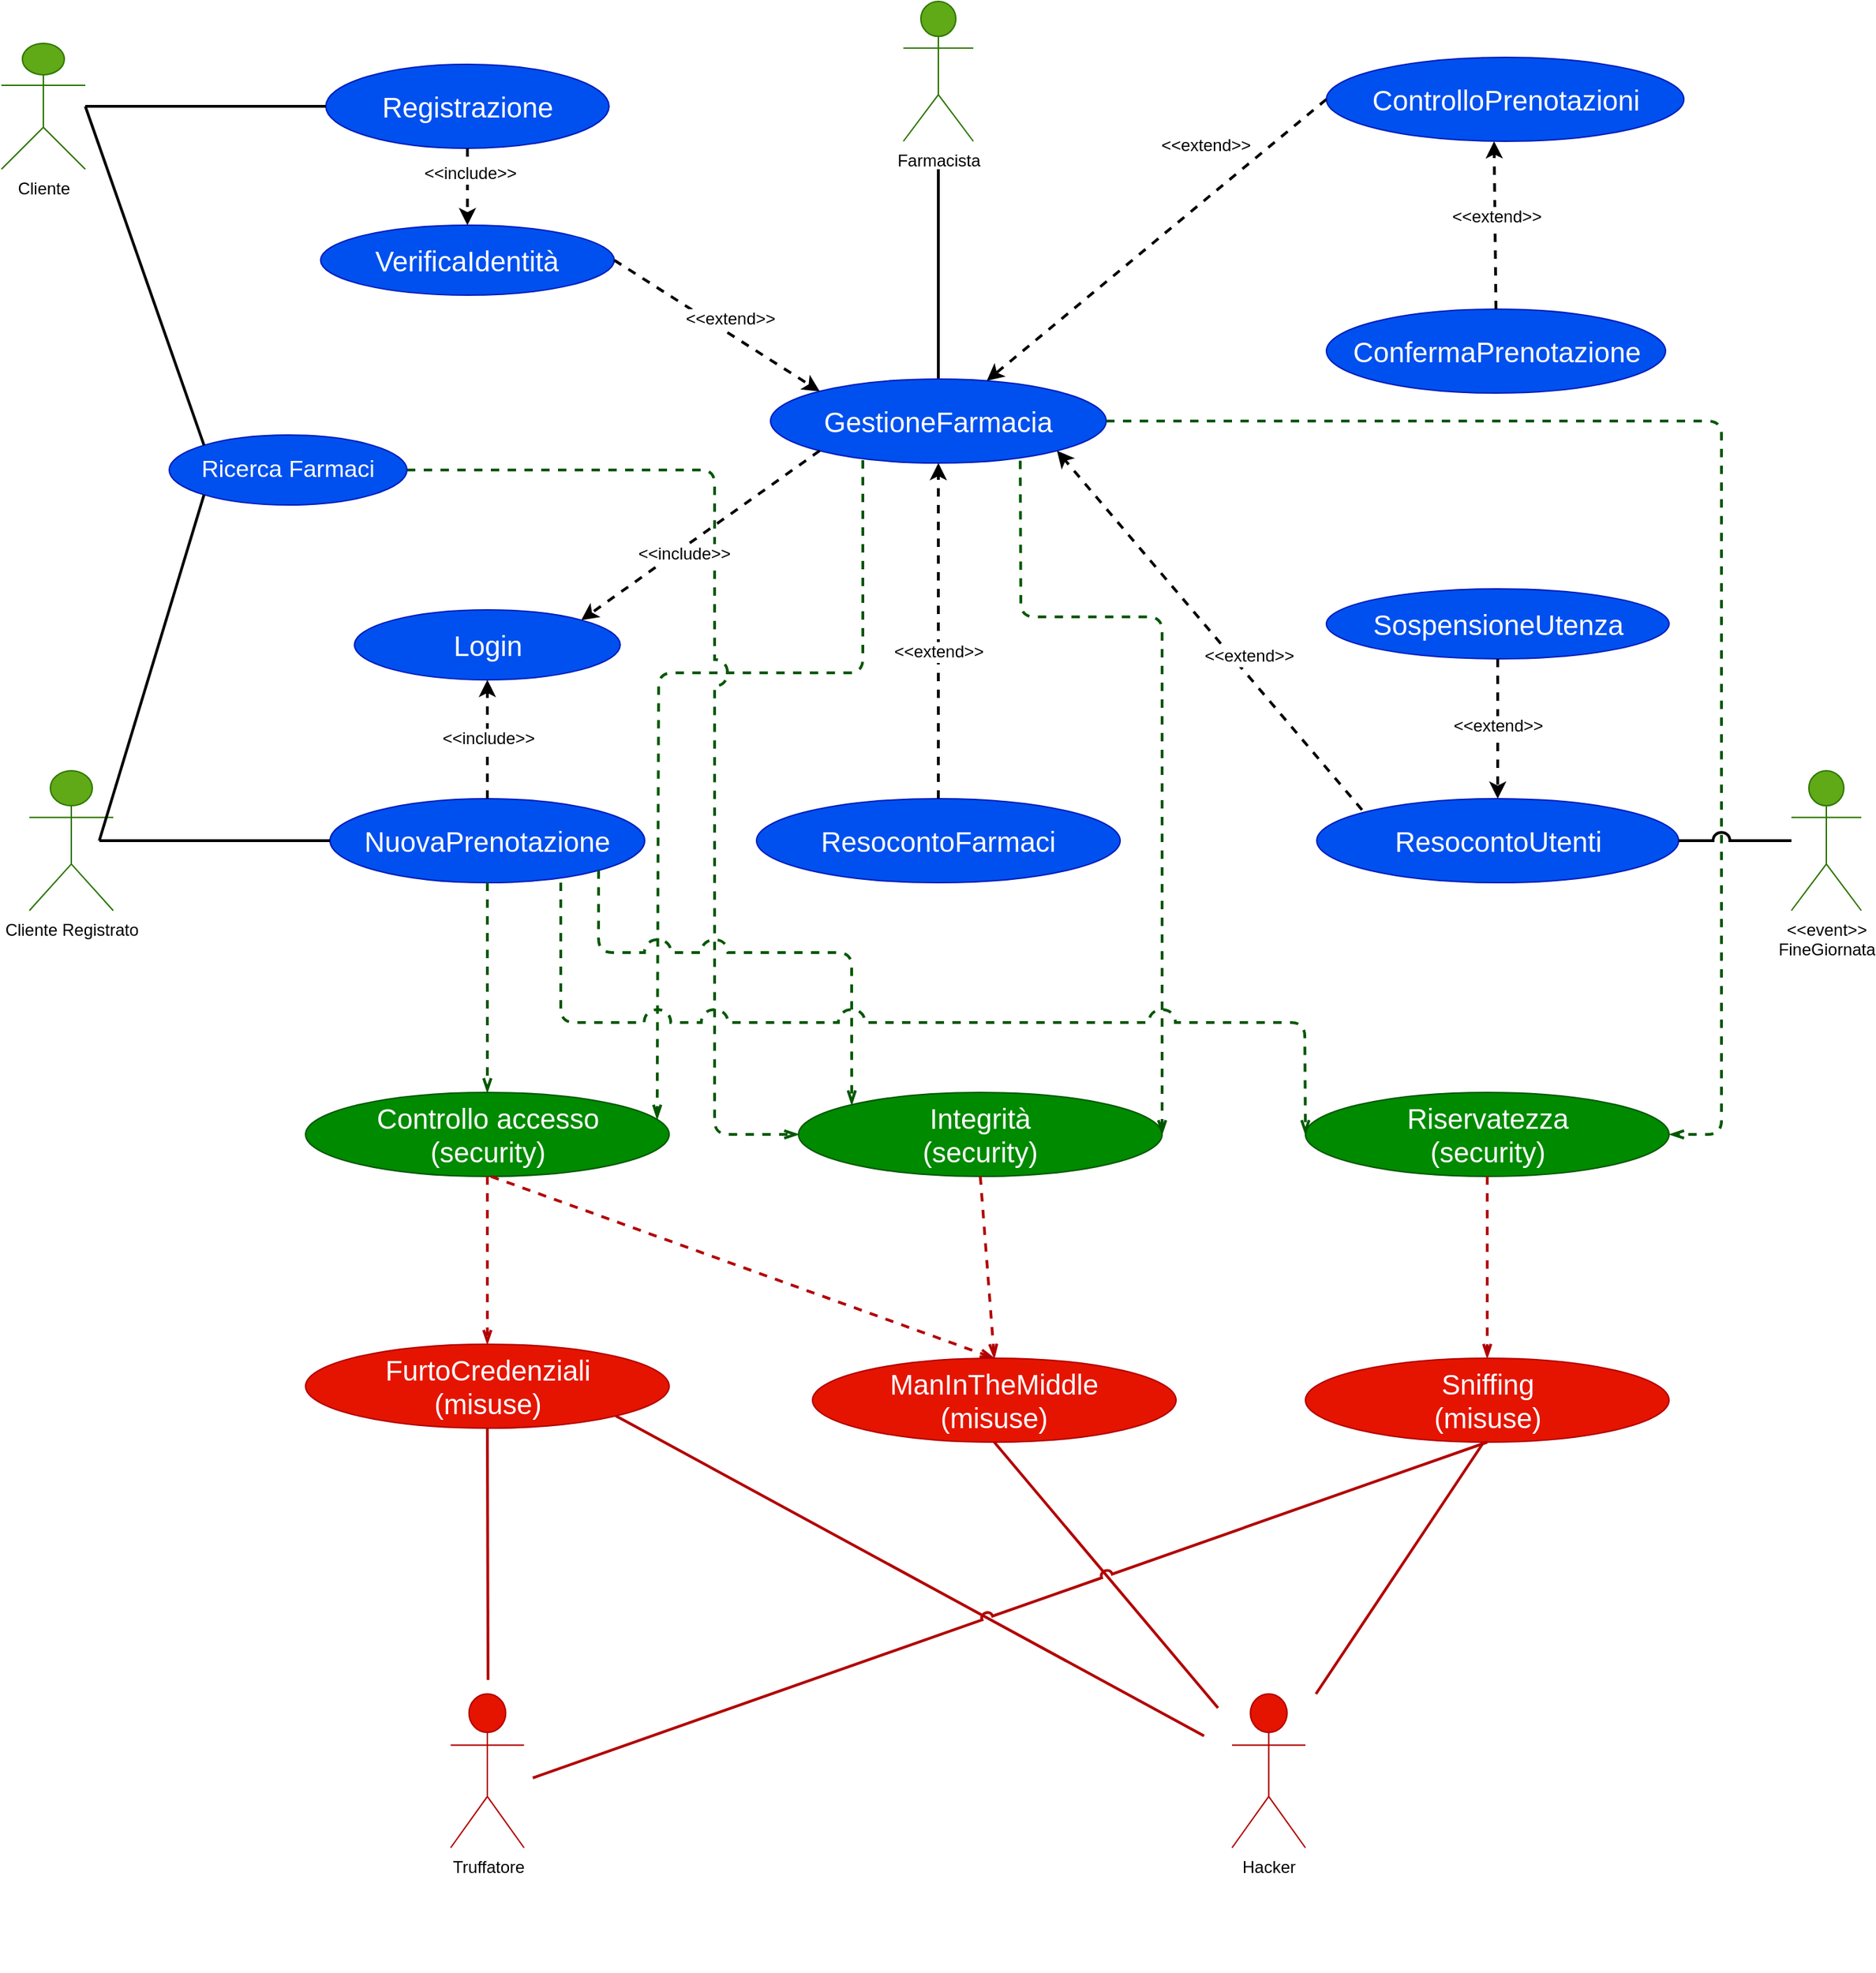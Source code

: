 <mxfile version="14.6.0" type="device"><diagram id="zhWC59HeOvKLoK2CXB_R" name="Page-1"><mxGraphModel dx="1550" dy="828" grid="1" gridSize="10" guides="1" tooltips="1" connect="1" arrows="1" fold="1" page="1" pageScale="1" pageWidth="850" pageHeight="1100" math="0" shadow="0"><root><mxCell id="0"/><mxCell id="1" parent="0"/><mxCell id="ZKd7eqSZ4Y2QXAqBUfFo-42" value="" style="endArrow=openThin;html=1;strokeWidth=2;exitX=0.275;exitY=0.967;exitDx=0;exitDy=0;fillColor=#008a00;strokeColor=#005700;exitPerimeter=0;endFill=0;jumpStyle=arc;jumpSize=17;entryX=0.967;entryY=0.317;entryDx=0;entryDy=0;entryPerimeter=0;dashed=1;" parent="1" source="ZKd7eqSZ4Y2QXAqBUfFo-5" target="ZKd7eqSZ4Y2QXAqBUfFo-40" edge="1"><mxGeometry width="50" height="50" relative="1" as="geometry"><mxPoint x="944.675" y="757.678" as="sourcePoint"/><mxPoint x="990" y="1060" as="targetPoint"/><Array as="points"><mxPoint x="1136" y="750"/><mxPoint x="990" y="750"/></Array></mxGeometry></mxCell><mxCell id="ZKd7eqSZ4Y2QXAqBUfFo-48" value="" style="endArrow=openThin;html=1;strokeWidth=2;exitX=1;exitY=0.5;exitDx=0;exitDy=0;fillColor=#008a00;strokeColor=#005700;entryX=0;entryY=0.5;entryDx=0;entryDy=0;endFill=0;dashed=1;jumpStyle=arc;jumpSize=17;" parent="1" source="ZKd7eqSZ4Y2QXAqBUfFo-15" target="ZKd7eqSZ4Y2QXAqBUfFo-43" edge="1"><mxGeometry width="50" height="50" relative="1" as="geometry"><mxPoint x="1176" y="638.02" as="sourcePoint"/><mxPoint x="999.424" y="1068.787" as="targetPoint"/><Array as="points"><mxPoint x="1030" y="605"/><mxPoint x="1030" y="1080"/></Array></mxGeometry></mxCell><mxCell id="ZKd7eqSZ4Y2QXAqBUfFo-1" value="" style="endArrow=none;html=1;shadow=0;strokeWidth=2;fontSize=17;fontColor=#000000;exitX=0.5;exitY=0;exitDx=0;exitDy=0;fillColor=#1ba1e2;" parent="1" source="ZKd7eqSZ4Y2QXAqBUfFo-5" edge="1"><mxGeometry width="50" height="50" relative="1" as="geometry"><mxPoint x="1438.12" y="350" as="sourcePoint"/><mxPoint x="1190" y="390" as="targetPoint"/></mxGeometry></mxCell><mxCell id="ZKd7eqSZ4Y2QXAqBUfFo-2" value="&lt;font style=&quot;font-size: 20px&quot;&gt;Registrazione&lt;/font&gt;" style="ellipse;whiteSpace=wrap;html=1;fillColor=#0050ef;strokeColor=#001DBC;labelBackgroundColor=none;fontColor=#ffffff;" parent="1" vertex="1"><mxGeometry x="752" y="315" width="202.5" height="60" as="geometry"/></mxCell><mxCell id="ZKd7eqSZ4Y2QXAqBUfFo-3" value="Cliente" style="shape=umlActor;verticalLabelPosition=bottom;verticalAlign=top;html=1;outlineConnect=0;labelBackgroundColor=none;fillColor=#60a917;strokeColor=#2D7600;" parent="1" vertex="1"><mxGeometry x="520" y="300" width="60" height="90" as="geometry"/></mxCell><mxCell id="ZKd7eqSZ4Y2QXAqBUfFo-4" value="&lt;div&gt;Cliente Registrato&lt;/div&gt;" style="shape=umlActor;verticalLabelPosition=bottom;verticalAlign=top;html=1;outlineConnect=0;labelBackgroundColor=none;fillColor=#60a917;strokeColor=#2D7600;" parent="1" vertex="1"><mxGeometry x="540" y="820" width="60" height="100" as="geometry"/></mxCell><mxCell id="ZKd7eqSZ4Y2QXAqBUfFo-5" value="GestioneFarmacia" style="ellipse;whiteSpace=wrap;html=1;labelBackgroundColor=none;fillColor=#0050ef;strokeColor=#001DBC;fontSize=20;fontColor=#ffffff;" parent="1" vertex="1"><mxGeometry x="1070" y="540" width="240" height="60" as="geometry"/></mxCell><mxCell id="ZKd7eqSZ4Y2QXAqBUfFo-6" value="NuovaPrenotazione" style="ellipse;whiteSpace=wrap;html=1;labelBackgroundColor=none;fontSize=20;fillColor=#0050ef;strokeColor=#001DBC;fontColor=#ffffff;" parent="1" vertex="1"><mxGeometry x="755" y="840" width="225" height="60" as="geometry"/></mxCell><mxCell id="ZKd7eqSZ4Y2QXAqBUfFo-7" value="" style="endArrow=classic;html=1;shadow=0;strokeColor=#000000;strokeWidth=2;fontSize=13;dashed=1;exitX=0.5;exitY=0;exitDx=0;exitDy=0;entryX=0.5;entryY=1;entryDx=0;entryDy=0;" parent="1" source="ZKd7eqSZ4Y2QXAqBUfFo-6" target="ZKd7eqSZ4Y2QXAqBUfFo-9" edge="1"><mxGeometry width="50" height="50" relative="1" as="geometry"><mxPoint x="730" y="825" as="sourcePoint"/><mxPoint x="780" y="775" as="targetPoint"/><Array as="points"/></mxGeometry></mxCell><mxCell id="ZKd7eqSZ4Y2QXAqBUfFo-8" value="&amp;lt;&amp;lt;include&amp;gt;&amp;gt;" style="edgeLabel;html=1;align=center;verticalAlign=middle;resizable=0;points=[];fontSize=12;fontColor=#000000;" parent="ZKd7eqSZ4Y2QXAqBUfFo-7" vertex="1" connectable="0"><mxGeometry x="0.327" y="-1" relative="1" as="geometry"><mxPoint x="-1" y="13" as="offset"/></mxGeometry></mxCell><mxCell id="ZKd7eqSZ4Y2QXAqBUfFo-9" value="&lt;div&gt;Login&lt;/div&gt;" style="ellipse;whiteSpace=wrap;html=1;labelBackgroundColor=none;fontSize=20;fillColor=#0050ef;strokeColor=#001DBC;fontColor=#ffffff;" parent="1" vertex="1"><mxGeometry x="772.5" y="705" width="190" height="50" as="geometry"/></mxCell><mxCell id="ZKd7eqSZ4Y2QXAqBUfFo-10" value="VerificaIdentità" style="ellipse;whiteSpace=wrap;html=1;labelBackgroundColor=none;fontSize=20;fillColor=#0050ef;strokeColor=#001DBC;fontColor=#ffffff;" parent="1" vertex="1"><mxGeometry x="748.25" y="430" width="210" height="50" as="geometry"/></mxCell><mxCell id="ZKd7eqSZ4Y2QXAqBUfFo-11" value="" style="endArrow=classic;html=1;shadow=0;dashed=1;strokeColor=#000000;strokeWidth=2;fontSize=20;fontColor=#000000;exitX=0.5;exitY=1;exitDx=0;exitDy=0;entryX=0.5;entryY=0;entryDx=0;entryDy=0;" parent="1" source="ZKd7eqSZ4Y2QXAqBUfFo-2" target="ZKd7eqSZ4Y2QXAqBUfFo-10" edge="1"><mxGeometry width="50" height="50" relative="1" as="geometry"><mxPoint x="1060" y="625" as="sourcePoint"/><mxPoint x="1110" y="575" as="targetPoint"/></mxGeometry></mxCell><mxCell id="ZKd7eqSZ4Y2QXAqBUfFo-12" value="&amp;lt;&amp;lt;include&amp;gt;&amp;gt;" style="edgeLabel;html=1;align=center;verticalAlign=middle;resizable=0;points=[];fontSize=12;fontColor=#000000;" parent="ZKd7eqSZ4Y2QXAqBUfFo-11" vertex="1" connectable="0"><mxGeometry x="0.276" y="1" relative="1" as="geometry"><mxPoint y="-17" as="offset"/></mxGeometry></mxCell><mxCell id="ZKd7eqSZ4Y2QXAqBUfFo-13" value="" style="endArrow=classic;html=1;shadow=0;dashed=1;strokeColor=#000000;strokeWidth=2;fontSize=12;fontColor=#000000;exitX=1;exitY=0.5;exitDx=0;exitDy=0;entryX=0;entryY=0;entryDx=0;entryDy=0;" parent="1" source="ZKd7eqSZ4Y2QXAqBUfFo-10" target="ZKd7eqSZ4Y2QXAqBUfFo-5" edge="1"><mxGeometry width="50" height="50" relative="1" as="geometry"><mxPoint x="1060" y="555" as="sourcePoint"/><mxPoint x="1120" y="595" as="targetPoint"/></mxGeometry></mxCell><mxCell id="ZKd7eqSZ4Y2QXAqBUfFo-14" value="&amp;lt;&amp;lt;extend&amp;gt;&amp;gt;" style="edgeLabel;html=1;align=center;verticalAlign=middle;resizable=0;points=[];fontSize=12;fontColor=#000000;" parent="ZKd7eqSZ4Y2QXAqBUfFo-13" vertex="1" connectable="0"><mxGeometry x="-0.245" y="3" relative="1" as="geometry"><mxPoint x="25.1" y="9.15" as="offset"/></mxGeometry></mxCell><mxCell id="ZKd7eqSZ4Y2QXAqBUfFo-15" value="Ricerca Farmaci" style="ellipse;whiteSpace=wrap;html=1;labelBackgroundColor=none;fontSize=17;fillColor=#0050ef;strokeColor=#001DBC;fontColor=#ffffff;" parent="1" vertex="1"><mxGeometry x="640" y="580" width="170" height="50" as="geometry"/></mxCell><mxCell id="ZKd7eqSZ4Y2QXAqBUfFo-16" value="" style="endArrow=none;html=1;shadow=0;strokeWidth=2;fontSize=17;fontColor=#000000;entryX=0;entryY=1;entryDx=0;entryDy=0;fillColor=#1ba1e2;" parent="1" target="ZKd7eqSZ4Y2QXAqBUfFo-15" edge="1"><mxGeometry width="50" height="50" relative="1" as="geometry"><mxPoint x="590" y="870" as="sourcePoint"/><mxPoint x="630" y="765" as="targetPoint"/></mxGeometry></mxCell><mxCell id="ZKd7eqSZ4Y2QXAqBUfFo-17" value="" style="endArrow=none;html=1;shadow=0;strokeWidth=2;fontSize=17;fontColor=#000000;entryX=0;entryY=0.5;entryDx=0;entryDy=0;fillColor=#1ba1e2;" parent="1" target="ZKd7eqSZ4Y2QXAqBUfFo-6" edge="1"><mxGeometry width="50" height="50" relative="1" as="geometry"><mxPoint x="590" y="870" as="sourcePoint"/><mxPoint x="670" y="865" as="targetPoint"/></mxGeometry></mxCell><mxCell id="ZKd7eqSZ4Y2QXAqBUfFo-18" value="" style="endArrow=none;html=1;shadow=0;strokeWidth=2;fontSize=17;fontColor=#000000;exitX=0;exitY=0;exitDx=0;exitDy=0;fillColor=#1ba1e2;" parent="1" source="ZKd7eqSZ4Y2QXAqBUfFo-15" edge="1"><mxGeometry width="50" height="50" relative="1" as="geometry"><mxPoint x="630" y="495" as="sourcePoint"/><mxPoint x="580" y="345" as="targetPoint"/></mxGeometry></mxCell><mxCell id="ZKd7eqSZ4Y2QXAqBUfFo-19" value="" style="endArrow=none;html=1;shadow=0;strokeWidth=2;fontSize=17;fontColor=#000000;entryX=0;entryY=0.5;entryDx=0;entryDy=0;fillColor=#1ba1e2;" parent="1" source="ZKd7eqSZ4Y2QXAqBUfFo-3" target="ZKd7eqSZ4Y2QXAqBUfFo-2" edge="1"><mxGeometry width="50" height="50" relative="1" as="geometry"><mxPoint x="590" y="345" as="sourcePoint"/><mxPoint x="700" y="345" as="targetPoint"/></mxGeometry></mxCell><mxCell id="ZKd7eqSZ4Y2QXAqBUfFo-20" value="SospensioneUtenza" style="ellipse;whiteSpace=wrap;html=1;labelBackgroundColor=none;fontSize=20;fillColor=#0050ef;strokeColor=#001DBC;direction=west;fontColor=#ffffff;" parent="1" vertex="1"><mxGeometry x="1467.5" y="690" width="245" height="50" as="geometry"/></mxCell><mxCell id="ZKd7eqSZ4Y2QXAqBUfFo-21" value="&lt;div&gt;&amp;lt;&amp;lt;event&amp;gt;&amp;gt;&lt;/div&gt;&lt;div&gt;FineGiornata&lt;br&gt;&lt;/div&gt;" style="shape=umlActor;verticalLabelPosition=bottom;verticalAlign=top;html=1;outlineConnect=0;labelBackgroundColor=none;fontSize=12;fillColor=#60a917;strokeColor=#2D7600;" parent="1" vertex="1"><mxGeometry x="1800" y="820" width="50" height="100" as="geometry"/></mxCell><mxCell id="ZKd7eqSZ4Y2QXAqBUfFo-22" value="ResocontoUtenti" style="ellipse;whiteSpace=wrap;html=1;labelBackgroundColor=none;fontSize=20;fillColor=#0050ef;strokeColor=#001DBC;fontColor=#ffffff;" parent="1" vertex="1"><mxGeometry x="1460.62" y="840" width="258.75" height="60" as="geometry"/></mxCell><mxCell id="ZKd7eqSZ4Y2QXAqBUfFo-24" value="" style="endArrow=classic;html=1;shadow=0;strokeColor=#000000;strokeWidth=2;fontSize=20;fontColor=#000000;exitX=0.5;exitY=0;exitDx=0;exitDy=0;entryX=0.5;entryY=0;entryDx=0;entryDy=0;dashed=1;" parent="1" source="ZKd7eqSZ4Y2QXAqBUfFo-20" target="ZKd7eqSZ4Y2QXAqBUfFo-22" edge="1"><mxGeometry width="50" height="50" relative="1" as="geometry"><mxPoint x="1255.62" y="650" as="sourcePoint"/><mxPoint x="1305.62" y="600" as="targetPoint"/></mxGeometry></mxCell><mxCell id="ZKd7eqSZ4Y2QXAqBUfFo-25" value="&amp;lt;&amp;lt;extend&amp;gt;&amp;gt;" style="edgeLabel;html=1;align=center;verticalAlign=middle;resizable=0;points=[];fontSize=12;fontColor=#000000;" parent="ZKd7eqSZ4Y2QXAqBUfFo-24" vertex="1" connectable="0"><mxGeometry x="0.2" y="-1" relative="1" as="geometry"><mxPoint x="1" y="-12.35" as="offset"/></mxGeometry></mxCell><mxCell id="ZKd7eqSZ4Y2QXAqBUfFo-26" value="ResocontoFarmaci" style="ellipse;whiteSpace=wrap;html=1;fontSize=20;fillColor=#0050ef;strokeColor=#001DBC;fontColor=#ffffff;" parent="1" vertex="1"><mxGeometry x="1060" y="840" width="260" height="60" as="geometry"/></mxCell><mxCell id="ZKd7eqSZ4Y2QXAqBUfFo-27" value="" style="endArrow=classic;html=1;dashed=1;fontSize=12;exitX=0;exitY=1;exitDx=0;exitDy=0;entryX=1;entryY=0;entryDx=0;entryDy=0;strokeWidth=2;" parent="1" source="ZKd7eqSZ4Y2QXAqBUfFo-5" target="ZKd7eqSZ4Y2QXAqBUfFo-9" edge="1"><mxGeometry width="50" height="50" relative="1" as="geometry"><mxPoint x="1060" y="645" as="sourcePoint"/><mxPoint x="1110" y="595" as="targetPoint"/></mxGeometry></mxCell><mxCell id="ZKd7eqSZ4Y2QXAqBUfFo-28" value="&amp;lt;&amp;lt;include&amp;gt;&amp;gt;" style="edgeLabel;html=1;align=center;verticalAlign=middle;resizable=0;points=[];fontSize=12;" parent="ZKd7eqSZ4Y2QXAqBUfFo-27" vertex="1" connectable="0"><mxGeometry x="0.173" y="5" relative="1" as="geometry"><mxPoint y="-1" as="offset"/></mxGeometry></mxCell><mxCell id="ZKd7eqSZ4Y2QXAqBUfFo-29" value="" style="endArrow=classic;html=1;shadow=0;strokeColor=#000000;strokeWidth=2;fontSize=12;fontColor=#000000;exitX=0.5;exitY=0;exitDx=0;exitDy=0;entryX=0.5;entryY=1;entryDx=0;entryDy=0;dashed=1;" parent="1" source="ZKd7eqSZ4Y2QXAqBUfFo-26" target="ZKd7eqSZ4Y2QXAqBUfFo-5" edge="1"><mxGeometry width="50" height="50" relative="1" as="geometry"><mxPoint x="1140" y="648.11" as="sourcePoint"/><mxPoint x="1286.897" y="811.897" as="targetPoint"/></mxGeometry></mxCell><mxCell id="ZKd7eqSZ4Y2QXAqBUfFo-30" value="&amp;lt;&amp;lt;extend&amp;gt;&amp;gt;" style="edgeLabel;html=1;align=center;verticalAlign=middle;resizable=0;points=[];fontSize=12;fontColor=#000000;" parent="ZKd7eqSZ4Y2QXAqBUfFo-29" vertex="1" connectable="0"><mxGeometry x="-0.245" y="3" relative="1" as="geometry"><mxPoint x="3" y="-15.0" as="offset"/></mxGeometry></mxCell><mxCell id="ZKd7eqSZ4Y2QXAqBUfFo-32" value="" style="endArrow=classic;html=1;shadow=0;dashed=1;strokeColor=#000000;strokeWidth=2;fontSize=12;fontColor=#000000;exitX=0.125;exitY=0.133;exitDx=0;exitDy=0;entryX=1;entryY=1;entryDx=0;entryDy=0;exitPerimeter=0;" parent="1" source="ZKd7eqSZ4Y2QXAqBUfFo-22" target="ZKd7eqSZ4Y2QXAqBUfFo-5" edge="1"><mxGeometry width="50" height="50" relative="1" as="geometry"><mxPoint x="1370" y="670" as="sourcePoint"/><mxPoint x="1370" y="550" as="targetPoint"/></mxGeometry></mxCell><mxCell id="ZKd7eqSZ4Y2QXAqBUfFo-33" value="&amp;lt;&amp;lt;extend&amp;gt;&amp;gt;" style="edgeLabel;html=1;align=center;verticalAlign=middle;resizable=0;points=[];fontSize=12;fontColor=#000000;" parent="ZKd7eqSZ4Y2QXAqBUfFo-32" vertex="1" connectable="0"><mxGeometry x="-0.245" y="3" relative="1" as="geometry"><mxPoint x="3" y="-15.0" as="offset"/></mxGeometry></mxCell><mxCell id="ZKd7eqSZ4Y2QXAqBUfFo-34" value="ControlloPrenotazioni" style="ellipse;whiteSpace=wrap;html=1;labelBackgroundColor=none;fontSize=20;fillColor=#0050ef;strokeColor=#001DBC;direction=west;fontColor=#ffffff;" parent="1" vertex="1"><mxGeometry x="1467.5" y="310" width="255.62" height="60" as="geometry"/></mxCell><mxCell id="ZKd7eqSZ4Y2QXAqBUfFo-35" value="" style="endArrow=classic;html=1;shadow=0;strokeColor=#000000;strokeWidth=2;fontSize=13;fontColor=#000000;dashed=1;exitX=1;exitY=0.5;exitDx=0;exitDy=0;" parent="1" source="ZKd7eqSZ4Y2QXAqBUfFo-34" target="ZKd7eqSZ4Y2QXAqBUfFo-5" edge="1"><mxGeometry width="50" height="50" relative="1" as="geometry"><mxPoint x="1456.87" y="454.29" as="sourcePoint"/><mxPoint x="1299.37" y="454.29" as="targetPoint"/></mxGeometry></mxCell><mxCell id="ZKd7eqSZ4Y2QXAqBUfFo-36" value="&amp;lt;&amp;lt;extend&amp;gt;&amp;gt;" style="edgeLabel;html=1;align=center;verticalAlign=middle;resizable=0;points=[];fontSize=12;fontColor=#000000;" parent="ZKd7eqSZ4Y2QXAqBUfFo-35" vertex="1" connectable="0"><mxGeometry x="-0.312" y="-2" relative="1" as="geometry"><mxPoint x="-2" y="-34.71" as="offset"/></mxGeometry></mxCell><mxCell id="ZKd7eqSZ4Y2QXAqBUfFo-37" value="ConfermaPrenotazione" style="ellipse;whiteSpace=wrap;html=1;labelBackgroundColor=none;fontSize=20;fillColor=#0050ef;strokeColor=#001DBC;direction=west;fontColor=#ffffff;" parent="1" vertex="1"><mxGeometry x="1467.5" y="490" width="242.5" height="60" as="geometry"/></mxCell><mxCell id="ZKd7eqSZ4Y2QXAqBUfFo-38" value="" style="endArrow=classic;html=1;shadow=0;strokeColor=#000000;strokeWidth=2;fontSize=20;fontColor=#000000;entryX=0.531;entryY=0;entryDx=0;entryDy=0;dashed=1;exitX=0.5;exitY=1;exitDx=0;exitDy=0;entryPerimeter=0;" parent="1" source="ZKd7eqSZ4Y2QXAqBUfFo-37" target="ZKd7eqSZ4Y2QXAqBUfFo-34" edge="1"><mxGeometry width="50" height="50" relative="1" as="geometry"><mxPoint x="1581.68" y="420" as="sourcePoint"/><mxPoint x="1581.68" y="360" as="targetPoint"/></mxGeometry></mxCell><mxCell id="ZKd7eqSZ4Y2QXAqBUfFo-39" value="&amp;lt;&amp;lt;extend&amp;gt;&amp;gt;" style="edgeLabel;html=1;align=center;verticalAlign=middle;resizable=0;points=[];fontSize=12;fontColor=#000000;" parent="ZKd7eqSZ4Y2QXAqBUfFo-38" vertex="1" connectable="0"><mxGeometry x="0.2" y="-1" relative="1" as="geometry"><mxPoint y="6" as="offset"/></mxGeometry></mxCell><mxCell id="ZKd7eqSZ4Y2QXAqBUfFo-40" value="Controllo accesso&lt;br&gt;(security)" style="ellipse;whiteSpace=wrap;html=1;fontSize=20;fillColor=#008a00;strokeColor=#005700;fontColor=#ffffff;" parent="1" vertex="1"><mxGeometry x="737.5" y="1050" width="260" height="60" as="geometry"/></mxCell><mxCell id="ZKd7eqSZ4Y2QXAqBUfFo-41" value="Riservatezza&lt;br&gt;(security)" style="ellipse;whiteSpace=wrap;html=1;fontSize=20;fillColor=#008a00;strokeColor=#005700;fontColor=#ffffff;" parent="1" vertex="1"><mxGeometry x="1452.5" y="1050" width="260" height="60" as="geometry"/></mxCell><mxCell id="ZKd7eqSZ4Y2QXAqBUfFo-43" value="Integrità&lt;br&gt;(security)" style="ellipse;whiteSpace=wrap;html=1;fontSize=20;fillColor=#008a00;strokeColor=#005700;fontColor=#ffffff;" parent="1" vertex="1"><mxGeometry x="1090" y="1050" width="260" height="60" as="geometry"/></mxCell><mxCell id="ZKd7eqSZ4Y2QXAqBUfFo-44" value="" style="endArrow=openThin;html=1;strokeWidth=2;exitX=0.5;exitY=1;exitDx=0;exitDy=0;fillColor=#008a00;strokeColor=#005700;endFill=0;jumpStyle=arc;dashed=1;jumpSize=17;" parent="1" source="ZKd7eqSZ4Y2QXAqBUfFo-6" target="ZKd7eqSZ4Y2QXAqBUfFo-40" edge="1"><mxGeometry width="50" height="50" relative="1" as="geometry"><mxPoint x="1146" y="608.02" as="sourcePoint"/><mxPoint x="969.424" y="1038.787" as="targetPoint"/></mxGeometry></mxCell><mxCell id="ZKd7eqSZ4Y2QXAqBUfFo-45" value="" style="endArrow=openThin;html=1;strokeWidth=2;exitX=1;exitY=0.5;exitDx=0;exitDy=0;fillColor=#008a00;strokeColor=#005700;endFill=0;jumpStyle=arc;dashed=1;jumpSize=17;" parent="1" source="ZKd7eqSZ4Y2QXAqBUfFo-5" edge="1"><mxGeometry width="50" height="50" relative="1" as="geometry"><mxPoint x="1240.58" y="589.23" as="sourcePoint"/><mxPoint x="1713" y="1080" as="targetPoint"/><Array as="points"><mxPoint x="1750" y="570"/><mxPoint x="1750" y="950"/><mxPoint x="1750" y="1080"/></Array></mxGeometry></mxCell><mxCell id="ZKd7eqSZ4Y2QXAqBUfFo-46" value="" style="endArrow=openThin;html=1;strokeWidth=2;fillColor=#008a00;strokeColor=#005700;entryX=1;entryY=0.5;entryDx=0;entryDy=0;endFill=0;jumpStyle=arc;dashed=1;jumpSize=17;exitX=0.744;exitY=0.972;exitDx=0;exitDy=0;exitPerimeter=0;" parent="1" source="ZKd7eqSZ4Y2QXAqBUfFo-5" target="ZKd7eqSZ4Y2QXAqBUfFo-43" edge="1"><mxGeometry width="50" height="50" relative="1" as="geometry"><mxPoint x="1240" y="710" as="sourcePoint"/><mxPoint x="1290.924" y="1030.767" as="targetPoint"/><Array as="points"><mxPoint x="1249" y="710"/><mxPoint x="1350" y="710"/></Array></mxGeometry></mxCell><mxCell id="ZKd7eqSZ4Y2QXAqBUfFo-50" value="Sniffing&lt;br&gt;(misuse)" style="ellipse;whiteSpace=wrap;html=1;fontSize=20;fillColor=#e51400;strokeColor=#B20000;fontColor=#ffffff;" parent="1" vertex="1"><mxGeometry x="1452.5" y="1240" width="260" height="60" as="geometry"/></mxCell><mxCell id="ZKd7eqSZ4Y2QXAqBUfFo-51" value="ManInTheMiddle&lt;br&gt;(misuse)" style="ellipse;whiteSpace=wrap;html=1;fontSize=20;fillColor=#e51400;strokeColor=#B20000;fontColor=#ffffff;" parent="1" vertex="1"><mxGeometry x="1100" y="1240" width="260" height="60" as="geometry"/></mxCell><mxCell id="ZKd7eqSZ4Y2QXAqBUfFo-52" value="FurtoCredenziali&lt;br&gt;(misuse)" style="ellipse;whiteSpace=wrap;html=1;fontSize=20;fillColor=#e51400;strokeColor=#B20000;fontColor=#ffffff;" parent="1" vertex="1"><mxGeometry x="737.5" y="1230" width="260" height="60" as="geometry"/></mxCell><mxCell id="ZKd7eqSZ4Y2QXAqBUfFo-53" value="" style="endArrow=openThin;html=1;strokeWidth=2;exitX=0.5;exitY=1;exitDx=0;exitDy=0;fillColor=#e51400;strokeColor=#B20000;entryX=0.5;entryY=0;entryDx=0;entryDy=0;endFill=0;jumpStyle=arc;dashed=1;jumpSize=17;" parent="1" source="ZKd7eqSZ4Y2QXAqBUfFo-41" target="ZKd7eqSZ4Y2QXAqBUfFo-50" edge="1"><mxGeometry width="50" height="50" relative="1" as="geometry"><mxPoint x="898.792" y="1122.47" as="sourcePoint"/><mxPoint x="1069.996" y="1289.997" as="targetPoint"/></mxGeometry></mxCell><mxCell id="ZKd7eqSZ4Y2QXAqBUfFo-54" value="" style="endArrow=none;html=1;strokeWidth=2;exitX=0.5;exitY=1;exitDx=0;exitDy=0;fillColor=#e51400;strokeColor=#B20000;endFill=0;" parent="1" source="ZKd7eqSZ4Y2QXAqBUfFo-52" edge="1"><mxGeometry width="50" height="50" relative="1" as="geometry"><mxPoint x="670.002" y="1300.0" as="sourcePoint"/><mxPoint x="868" y="1470" as="targetPoint"/></mxGeometry></mxCell><mxCell id="ZKd7eqSZ4Y2QXAqBUfFo-55" value="" style="endArrow=none;html=1;strokeWidth=2;exitX=1;exitY=1;exitDx=0;exitDy=0;fillColor=#e51400;strokeColor=#B20000;endFill=0;jumpStyle=arc;" parent="1" source="ZKd7eqSZ4Y2QXAqBUfFo-52" edge="1"><mxGeometry width="50" height="50" relative="1" as="geometry"><mxPoint x="1020" y="1300" as="sourcePoint"/><mxPoint x="1380" y="1510" as="targetPoint"/></mxGeometry></mxCell><mxCell id="ZKd7eqSZ4Y2QXAqBUfFo-56" value="" style="endArrow=openThin;html=1;strokeWidth=2;exitX=0.5;exitY=1;exitDx=0;exitDy=0;fillColor=#e51400;strokeColor=#B20000;entryX=0.5;entryY=0;entryDx=0;entryDy=0;endFill=0;jumpStyle=arc;dashed=1;jumpSize=17;" parent="1" source="ZKd7eqSZ4Y2QXAqBUfFo-40" target="ZKd7eqSZ4Y2QXAqBUfFo-52" edge="1"><mxGeometry width="50" height="50" relative="1" as="geometry"><mxPoint x="860" y="1110" as="sourcePoint"/><mxPoint x="1230" y="1240" as="targetPoint"/></mxGeometry></mxCell><mxCell id="ZKd7eqSZ4Y2QXAqBUfFo-57" value="" style="endArrow=openThin;html=1;strokeWidth=2;fillColor=#e51400;strokeColor=#B20000;entryX=0.5;entryY=0;entryDx=0;entryDy=0;endFill=0;jumpStyle=arc;dashed=1;jumpSize=17;" parent="1" target="ZKd7eqSZ4Y2QXAqBUfFo-51" edge="1"><mxGeometry width="50" height="50" relative="1" as="geometry"><mxPoint x="870" y="1110" as="sourcePoint"/><mxPoint x="1241" y="1240" as="targetPoint"/></mxGeometry></mxCell><mxCell id="ZKd7eqSZ4Y2QXAqBUfFo-58" value="" style="endArrow=none;html=1;strokeWidth=2;fillColor=#e51400;strokeColor=#B20000;endFill=0;exitX=0.5;exitY=1;exitDx=0;exitDy=0;jumpStyle=arc;" parent="1" source="ZKd7eqSZ4Y2QXAqBUfFo-51" edge="1"><mxGeometry width="50" height="50" relative="1" as="geometry"><mxPoint x="1200" y="1340" as="sourcePoint"/><mxPoint x="1390" y="1490" as="targetPoint"/></mxGeometry></mxCell><mxCell id="ZKd7eqSZ4Y2QXAqBUfFo-59" value="" style="endArrow=none;html=1;strokeWidth=2;exitX=0.5;exitY=1;exitDx=0;exitDy=0;fillColor=#e51400;strokeColor=#B20000;endFill=0;jumpStyle=arc;" parent="1" source="ZKd7eqSZ4Y2QXAqBUfFo-50" edge="1"><mxGeometry width="50" height="50" relative="1" as="geometry"><mxPoint x="969.424" y="1291.213" as="sourcePoint"/><mxPoint x="900" y="1540" as="targetPoint"/></mxGeometry></mxCell><mxCell id="ZKd7eqSZ4Y2QXAqBUfFo-60" value="" style="endArrow=openThin;html=1;strokeWidth=2;fillColor=#e51400;strokeColor=#B20000;endFill=0;exitX=0.5;exitY=1;exitDx=0;exitDy=0;jumpStyle=arc;dashed=1;jumpSize=17;" parent="1" source="ZKd7eqSZ4Y2QXAqBUfFo-43" edge="1"><mxGeometry width="50" height="50" relative="1" as="geometry"><mxPoint x="1250" y="1130" as="sourcePoint"/><mxPoint x="1230" y="1240" as="targetPoint"/></mxGeometry></mxCell><mxCell id="ZKd7eqSZ4Y2QXAqBUfFo-61" value="Truffatore" style="shape=umlActor;verticalLabelPosition=bottom;verticalAlign=top;html=1;outlineConnect=0;labelBackgroundColor=none;fillColor=#e51400;strokeColor=#B20000;" parent="1" vertex="1"><mxGeometry x="841.25" y="1480" width="52.5" height="110" as="geometry"/></mxCell><mxCell id="ZKd7eqSZ4Y2QXAqBUfFo-62" style="edgeStyle=orthogonalEdgeStyle;rounded=0;orthogonalLoop=1;jettySize=auto;html=1;exitX=0.5;exitY=1;exitDx=0;exitDy=0;" parent="1" edge="1"><mxGeometry relative="1" as="geometry"><mxPoint x="877" y="1670" as="sourcePoint"/><mxPoint x="877" y="1670" as="targetPoint"/></mxGeometry></mxCell><mxCell id="ZKd7eqSZ4Y2QXAqBUfFo-63" value="&lt;div&gt;Hacker&lt;/div&gt;" style="shape=umlActor;verticalLabelPosition=bottom;verticalAlign=top;html=1;outlineConnect=0;labelBackgroundColor=none;fillColor=#e51400;strokeColor=#B20000;" parent="1" vertex="1"><mxGeometry x="1400" y="1480" width="52.5" height="110" as="geometry"/></mxCell><mxCell id="ZKd7eqSZ4Y2QXAqBUfFo-64" value="" style="endArrow=none;html=1;strokeWidth=2;fillColor=#e51400;strokeColor=#B20000;endFill=0;" parent="1" edge="1"><mxGeometry width="50" height="50" relative="1" as="geometry"><mxPoint x="1580" y="1300" as="sourcePoint"/><mxPoint x="1460" y="1480" as="targetPoint"/></mxGeometry></mxCell><mxCell id="ZKd7eqSZ4Y2QXAqBUfFo-65" value="&lt;div&gt;Farmacista&lt;/div&gt;&lt;div&gt;&lt;br&gt;&lt;/div&gt;" style="shape=umlActor;verticalLabelPosition=bottom;verticalAlign=top;html=1;outlineConnect=0;labelBackgroundColor=none;fontSize=12;fillColor=#60a917;strokeColor=#2D7600;" parent="1" vertex="1"><mxGeometry x="1165" y="270" width="50" height="100" as="geometry"/></mxCell><mxCell id="ZKd7eqSZ4Y2QXAqBUfFo-47" value="" style="endArrow=openThin;html=1;strokeWidth=2;exitX=1;exitY=1;exitDx=0;exitDy=0;fillColor=#008a00;strokeColor=#005700;entryX=0;entryY=0;entryDx=0;entryDy=0;endFill=0;jumpStyle=arc;dashed=1;jumpSize=17;" parent="1" source="ZKd7eqSZ4Y2QXAqBUfFo-6" target="ZKd7eqSZ4Y2QXAqBUfFo-43" edge="1"><mxGeometry width="50" height="50" relative="1" as="geometry"><mxPoint x="1166" y="628.02" as="sourcePoint"/><mxPoint x="989.424" y="1058.787" as="targetPoint"/><Array as="points"><mxPoint x="947" y="950"/><mxPoint x="1128" y="950"/></Array></mxGeometry></mxCell><mxCell id="ZKd7eqSZ4Y2QXAqBUfFo-49" value="" style="endArrow=openThin;html=1;strokeWidth=2;fillColor=#008a00;strokeColor=#005700;entryX=0;entryY=0.5;entryDx=0;entryDy=0;endFill=0;jumpStyle=arc;dashed=1;jumpSize=17;shadow=0;sketch=0;rounded=1;" parent="1" target="ZKd7eqSZ4Y2QXAqBUfFo-41" edge="1"><mxGeometry width="50" height="50" relative="1" as="geometry"><mxPoint x="920" y="900" as="sourcePoint"/><mxPoint x="1009.424" y="1078.787" as="targetPoint"/><Array as="points"><mxPoint x="920" y="1000"/><mxPoint x="1452" y="1000"/></Array></mxGeometry></mxCell><mxCell id="ZKd7eqSZ4Y2QXAqBUfFo-23" value="" style="endArrow=none;html=1;shadow=0;strokeWidth=2;fontSize=20;fontColor=#000000;fillColor=#1ba1e2;jumpStyle=arc;jumpSize=10;" parent="1" source="ZKd7eqSZ4Y2QXAqBUfFo-22" target="ZKd7eqSZ4Y2QXAqBUfFo-21" edge="1"><mxGeometry width="50" height="50" relative="1" as="geometry"><mxPoint x="1660" y="870" as="sourcePoint"/><mxPoint x="1710" y="870" as="targetPoint"/><Array as="points"/></mxGeometry></mxCell></root></mxGraphModel></diagram></mxfile>